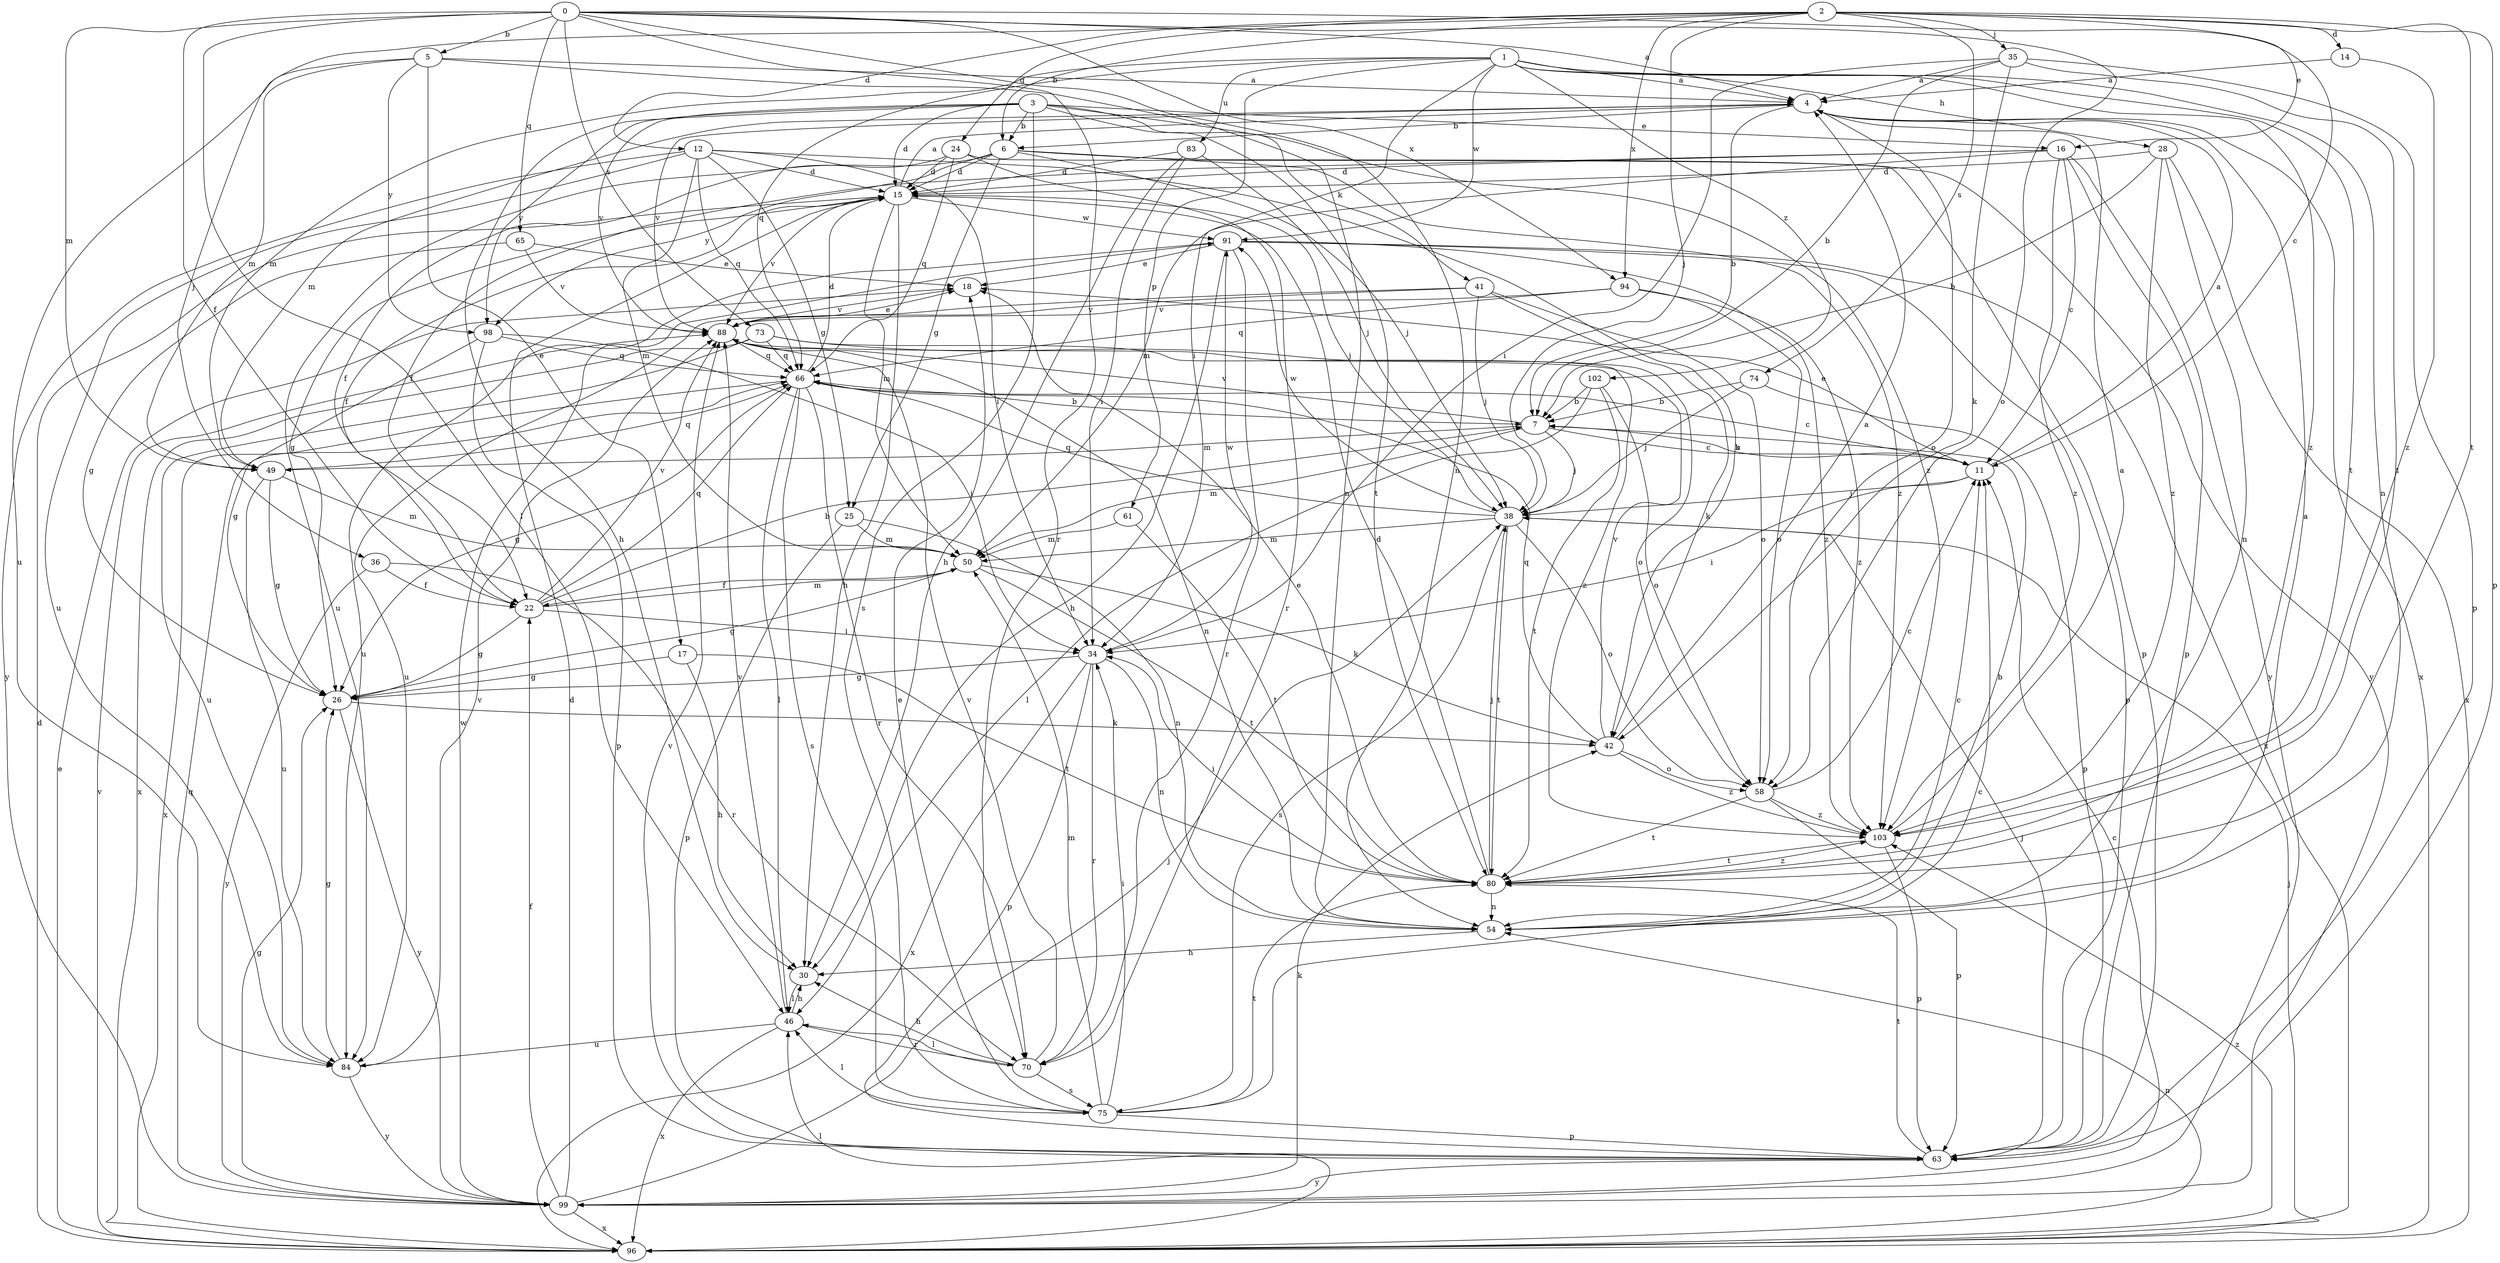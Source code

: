 strict digraph  {
0;
1;
2;
3;
4;
5;
6;
7;
11;
12;
14;
15;
16;
17;
18;
22;
24;
25;
26;
28;
30;
34;
35;
36;
38;
41;
42;
46;
49;
50;
54;
58;
61;
63;
65;
66;
70;
73;
74;
75;
80;
83;
84;
88;
91;
94;
96;
98;
99;
102;
103;
0 -> 4  [label=a];
0 -> 5  [label=b];
0 -> 11  [label=c];
0 -> 22  [label=f];
0 -> 46  [label=l];
0 -> 49  [label=m];
0 -> 54  [label=n];
0 -> 58  [label=o];
0 -> 65  [label=q];
0 -> 70  [label=r];
0 -> 73  [label=s];
0 -> 94  [label=x];
1 -> 4  [label=a];
1 -> 28  [label=h];
1 -> 34  [label=i];
1 -> 49  [label=m];
1 -> 54  [label=n];
1 -> 61  [label=p];
1 -> 66  [label=q];
1 -> 80  [label=t];
1 -> 83  [label=u];
1 -> 91  [label=w];
1 -> 102  [label=z];
1 -> 103  [label=z];
2 -> 6  [label=b];
2 -> 12  [label=d];
2 -> 14  [label=d];
2 -> 16  [label=e];
2 -> 24  [label=g];
2 -> 35  [label=j];
2 -> 36  [label=j];
2 -> 38  [label=j];
2 -> 63  [label=p];
2 -> 74  [label=s];
2 -> 80  [label=t];
2 -> 94  [label=x];
3 -> 6  [label=b];
3 -> 15  [label=d];
3 -> 16  [label=e];
3 -> 30  [label=h];
3 -> 41  [label=k];
3 -> 75  [label=s];
3 -> 80  [label=t];
3 -> 88  [label=v];
3 -> 98  [label=y];
3 -> 103  [label=z];
4 -> 6  [label=b];
4 -> 7  [label=b];
4 -> 49  [label=m];
4 -> 58  [label=o];
4 -> 88  [label=v];
4 -> 96  [label=x];
5 -> 4  [label=a];
5 -> 17  [label=e];
5 -> 49  [label=m];
5 -> 54  [label=n];
5 -> 84  [label=u];
5 -> 98  [label=y];
6 -> 15  [label=d];
6 -> 25  [label=g];
6 -> 38  [label=j];
6 -> 84  [label=u];
6 -> 98  [label=y];
6 -> 99  [label=y];
6 -> 103  [label=z];
7 -> 11  [label=c];
7 -> 38  [label=j];
7 -> 49  [label=m];
7 -> 50  [label=m];
7 -> 88  [label=v];
11 -> 4  [label=a];
11 -> 7  [label=b];
11 -> 18  [label=e];
11 -> 34  [label=i];
11 -> 38  [label=j];
12 -> 15  [label=d];
12 -> 25  [label=g];
12 -> 34  [label=i];
12 -> 42  [label=k];
12 -> 50  [label=m];
12 -> 66  [label=q];
12 -> 84  [label=u];
12 -> 99  [label=y];
14 -> 4  [label=a];
14 -> 103  [label=z];
15 -> 4  [label=a];
15 -> 22  [label=f];
15 -> 26  [label=g];
15 -> 30  [label=h];
15 -> 38  [label=j];
15 -> 50  [label=m];
15 -> 88  [label=v];
15 -> 91  [label=w];
16 -> 11  [label=c];
16 -> 15  [label=d];
16 -> 22  [label=f];
16 -> 50  [label=m];
16 -> 63  [label=p];
16 -> 99  [label=y];
16 -> 103  [label=z];
17 -> 26  [label=g];
17 -> 30  [label=h];
17 -> 80  [label=t];
18 -> 88  [label=v];
22 -> 7  [label=b];
22 -> 26  [label=g];
22 -> 34  [label=i];
22 -> 50  [label=m];
22 -> 66  [label=q];
22 -> 88  [label=v];
24 -> 15  [label=d];
24 -> 22  [label=f];
24 -> 63  [label=p];
24 -> 66  [label=q];
24 -> 70  [label=r];
25 -> 50  [label=m];
25 -> 54  [label=n];
25 -> 63  [label=p];
26 -> 42  [label=k];
26 -> 99  [label=y];
28 -> 7  [label=b];
28 -> 15  [label=d];
28 -> 54  [label=n];
28 -> 96  [label=x];
28 -> 103  [label=z];
30 -> 46  [label=l];
34 -> 26  [label=g];
34 -> 54  [label=n];
34 -> 63  [label=p];
34 -> 70  [label=r];
34 -> 91  [label=w];
34 -> 96  [label=x];
35 -> 4  [label=a];
35 -> 7  [label=b];
35 -> 34  [label=i];
35 -> 42  [label=k];
35 -> 63  [label=p];
35 -> 80  [label=t];
36 -> 22  [label=f];
36 -> 70  [label=r];
36 -> 99  [label=y];
38 -> 50  [label=m];
38 -> 58  [label=o];
38 -> 66  [label=q];
38 -> 75  [label=s];
38 -> 80  [label=t];
38 -> 91  [label=w];
41 -> 38  [label=j];
41 -> 42  [label=k];
41 -> 58  [label=o];
41 -> 84  [label=u];
41 -> 88  [label=v];
42 -> 4  [label=a];
42 -> 58  [label=o];
42 -> 66  [label=q];
42 -> 88  [label=v];
42 -> 103  [label=z];
46 -> 30  [label=h];
46 -> 70  [label=r];
46 -> 84  [label=u];
46 -> 88  [label=v];
46 -> 96  [label=x];
49 -> 26  [label=g];
49 -> 50  [label=m];
49 -> 66  [label=q];
49 -> 84  [label=u];
50 -> 22  [label=f];
50 -> 26  [label=g];
50 -> 42  [label=k];
50 -> 80  [label=t];
54 -> 4  [label=a];
54 -> 7  [label=b];
54 -> 11  [label=c];
54 -> 30  [label=h];
58 -> 11  [label=c];
58 -> 63  [label=p];
58 -> 80  [label=t];
58 -> 103  [label=z];
61 -> 50  [label=m];
61 -> 80  [label=t];
63 -> 38  [label=j];
63 -> 80  [label=t];
63 -> 88  [label=v];
63 -> 99  [label=y];
65 -> 18  [label=e];
65 -> 26  [label=g];
65 -> 88  [label=v];
66 -> 7  [label=b];
66 -> 11  [label=c];
66 -> 15  [label=d];
66 -> 26  [label=g];
66 -> 46  [label=l];
66 -> 70  [label=r];
66 -> 75  [label=s];
66 -> 96  [label=x];
70 -> 30  [label=h];
70 -> 46  [label=l];
70 -> 75  [label=s];
70 -> 88  [label=v];
73 -> 58  [label=o];
73 -> 66  [label=q];
73 -> 84  [label=u];
73 -> 96  [label=x];
73 -> 103  [label=z];
74 -> 7  [label=b];
74 -> 38  [label=j];
74 -> 63  [label=p];
75 -> 11  [label=c];
75 -> 18  [label=e];
75 -> 34  [label=i];
75 -> 46  [label=l];
75 -> 50  [label=m];
75 -> 63  [label=p];
75 -> 80  [label=t];
80 -> 15  [label=d];
80 -> 18  [label=e];
80 -> 34  [label=i];
80 -> 38  [label=j];
80 -> 54  [label=n];
80 -> 103  [label=z];
83 -> 15  [label=d];
83 -> 30  [label=h];
83 -> 34  [label=i];
83 -> 38  [label=j];
84 -> 26  [label=g];
84 -> 88  [label=v];
84 -> 99  [label=y];
88 -> 18  [label=e];
88 -> 54  [label=n];
88 -> 66  [label=q];
91 -> 18  [label=e];
91 -> 30  [label=h];
91 -> 63  [label=p];
91 -> 70  [label=r];
91 -> 84  [label=u];
91 -> 96  [label=x];
91 -> 103  [label=z];
94 -> 58  [label=o];
94 -> 66  [label=q];
94 -> 88  [label=v];
94 -> 103  [label=z];
96 -> 15  [label=d];
96 -> 18  [label=e];
96 -> 38  [label=j];
96 -> 46  [label=l];
96 -> 54  [label=n];
96 -> 88  [label=v];
96 -> 103  [label=z];
98 -> 26  [label=g];
98 -> 34  [label=i];
98 -> 63  [label=p];
98 -> 66  [label=q];
99 -> 11  [label=c];
99 -> 15  [label=d];
99 -> 22  [label=f];
99 -> 26  [label=g];
99 -> 38  [label=j];
99 -> 42  [label=k];
99 -> 66  [label=q];
99 -> 91  [label=w];
99 -> 96  [label=x];
102 -> 7  [label=b];
102 -> 46  [label=l];
102 -> 58  [label=o];
102 -> 80  [label=t];
103 -> 4  [label=a];
103 -> 63  [label=p];
103 -> 80  [label=t];
}
